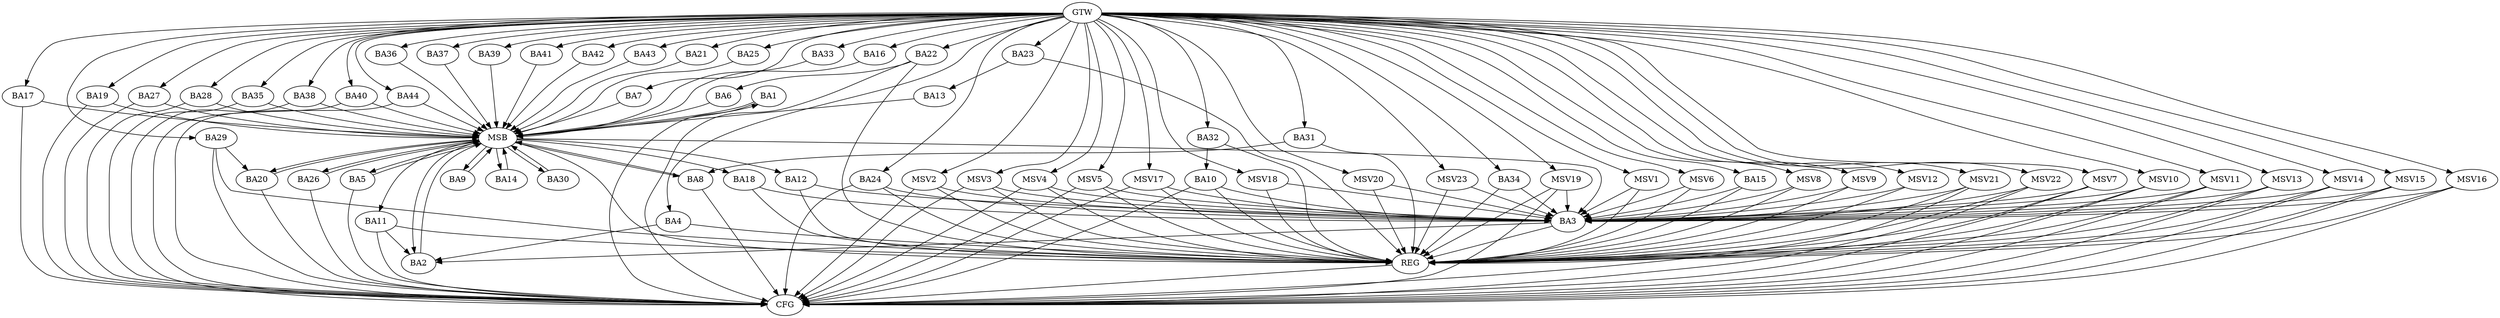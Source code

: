 strict digraph G {
  BA1 [ label="BA1" ];
  BA2 [ label="BA2" ];
  BA3 [ label="BA3" ];
  BA4 [ label="BA4" ];
  BA5 [ label="BA5" ];
  BA6 [ label="BA6" ];
  BA7 [ label="BA7" ];
  BA8 [ label="BA8" ];
  BA9 [ label="BA9" ];
  BA10 [ label="BA10" ];
  BA11 [ label="BA11" ];
  BA12 [ label="BA12" ];
  BA13 [ label="BA13" ];
  BA14 [ label="BA14" ];
  BA15 [ label="BA15" ];
  BA16 [ label="BA16" ];
  BA17 [ label="BA17" ];
  BA18 [ label="BA18" ];
  BA19 [ label="BA19" ];
  BA20 [ label="BA20" ];
  BA21 [ label="BA21" ];
  BA22 [ label="BA22" ];
  BA23 [ label="BA23" ];
  BA24 [ label="BA24" ];
  BA25 [ label="BA25" ];
  BA26 [ label="BA26" ];
  BA27 [ label="BA27" ];
  BA28 [ label="BA28" ];
  BA29 [ label="BA29" ];
  BA30 [ label="BA30" ];
  BA31 [ label="BA31" ];
  BA32 [ label="BA32" ];
  BA33 [ label="BA33" ];
  BA34 [ label="BA34" ];
  BA35 [ label="BA35" ];
  BA36 [ label="BA36" ];
  BA37 [ label="BA37" ];
  BA38 [ label="BA38" ];
  BA39 [ label="BA39" ];
  BA40 [ label="BA40" ];
  BA41 [ label="BA41" ];
  BA42 [ label="BA42" ];
  BA43 [ label="BA43" ];
  BA44 [ label="BA44" ];
  GTW [ label="GTW" ];
  REG [ label="REG" ];
  MSB [ label="MSB" ];
  CFG [ label="CFG" ];
  MSV1 [ label="MSV1" ];
  MSV2 [ label="MSV2" ];
  MSV3 [ label="MSV3" ];
  MSV4 [ label="MSV4" ];
  MSV5 [ label="MSV5" ];
  MSV6 [ label="MSV6" ];
  MSV7 [ label="MSV7" ];
  MSV8 [ label="MSV8" ];
  MSV9 [ label="MSV9" ];
  MSV10 [ label="MSV10" ];
  MSV11 [ label="MSV11" ];
  MSV12 [ label="MSV12" ];
  MSV13 [ label="MSV13" ];
  MSV14 [ label="MSV14" ];
  MSV15 [ label="MSV15" ];
  MSV16 [ label="MSV16" ];
  MSV17 [ label="MSV17" ];
  MSV18 [ label="MSV18" ];
  MSV19 [ label="MSV19" ];
  MSV20 [ label="MSV20" ];
  MSV21 [ label="MSV21" ];
  MSV22 [ label="MSV22" ];
  MSV23 [ label="MSV23" ];
  BA3 -> BA2;
  BA4 -> BA2;
  BA10 -> BA3;
  BA11 -> BA2;
  BA12 -> BA3;
  BA15 -> BA3;
  BA18 -> BA3;
  BA22 -> BA6;
  BA23 -> BA13;
  BA24 -> BA3;
  BA29 -> BA20;
  BA31 -> BA8;
  BA32 -> BA10;
  BA34 -> BA3;
  GTW -> BA4;
  GTW -> BA7;
  GTW -> BA15;
  GTW -> BA16;
  GTW -> BA17;
  GTW -> BA19;
  GTW -> BA21;
  GTW -> BA22;
  GTW -> BA23;
  GTW -> BA24;
  GTW -> BA25;
  GTW -> BA27;
  GTW -> BA28;
  GTW -> BA29;
  GTW -> BA31;
  GTW -> BA32;
  GTW -> BA33;
  GTW -> BA34;
  GTW -> BA35;
  GTW -> BA36;
  GTW -> BA37;
  GTW -> BA38;
  GTW -> BA39;
  GTW -> BA40;
  GTW -> BA41;
  GTW -> BA42;
  GTW -> BA43;
  GTW -> BA44;
  BA3 -> REG;
  BA4 -> REG;
  BA10 -> REG;
  BA11 -> REG;
  BA12 -> REG;
  BA15 -> REG;
  BA18 -> REG;
  BA22 -> REG;
  BA23 -> REG;
  BA24 -> REG;
  BA29 -> REG;
  BA31 -> REG;
  BA32 -> REG;
  BA34 -> REG;
  BA1 -> MSB;
  MSB -> BA2;
  MSB -> REG;
  BA2 -> MSB;
  MSB -> BA1;
  BA5 -> MSB;
  BA6 -> MSB;
  MSB -> BA3;
  BA7 -> MSB;
  BA8 -> MSB;
  BA9 -> MSB;
  BA13 -> MSB;
  MSB -> BA8;
  BA14 -> MSB;
  BA16 -> MSB;
  MSB -> BA9;
  BA17 -> MSB;
  BA19 -> MSB;
  BA20 -> MSB;
  MSB -> BA12;
  BA21 -> MSB;
  MSB -> BA18;
  BA25 -> MSB;
  MSB -> BA5;
  BA26 -> MSB;
  BA27 -> MSB;
  MSB -> BA14;
  BA28 -> MSB;
  BA30 -> MSB;
  BA33 -> MSB;
  BA35 -> MSB;
  BA36 -> MSB;
  BA37 -> MSB;
  BA38 -> MSB;
  BA39 -> MSB;
  BA40 -> MSB;
  MSB -> BA20;
  BA41 -> MSB;
  MSB -> BA26;
  BA42 -> MSB;
  MSB -> BA11;
  BA43 -> MSB;
  BA44 -> MSB;
  MSB -> BA30;
  BA24 -> CFG;
  BA10 -> CFG;
  BA11 -> CFG;
  BA20 -> CFG;
  BA19 -> CFG;
  BA26 -> CFG;
  BA40 -> CFG;
  BA35 -> CFG;
  BA28 -> CFG;
  BA8 -> CFG;
  BA38 -> CFG;
  BA44 -> CFG;
  BA17 -> CFG;
  BA29 -> CFG;
  BA22 -> CFG;
  BA5 -> CFG;
  BA27 -> CFG;
  BA1 -> CFG;
  REG -> CFG;
  MSV1 -> BA3;
  MSV2 -> BA3;
  MSV3 -> BA3;
  MSV4 -> BA3;
  MSV5 -> BA3;
  GTW -> MSV1;
  MSV1 -> REG;
  GTW -> MSV2;
  MSV2 -> REG;
  MSV2 -> CFG;
  GTW -> MSV3;
  MSV3 -> REG;
  MSV3 -> CFG;
  GTW -> MSV4;
  MSV4 -> REG;
  MSV4 -> CFG;
  GTW -> MSV5;
  MSV5 -> REG;
  MSV5 -> CFG;
  MSV6 -> BA3;
  MSV7 -> BA3;
  MSV8 -> BA3;
  GTW -> MSV6;
  MSV6 -> REG;
  GTW -> MSV7;
  MSV7 -> REG;
  MSV7 -> CFG;
  GTW -> MSV8;
  MSV8 -> REG;
  MSV9 -> BA3;
  GTW -> MSV9;
  MSV9 -> REG;
  MSV10 -> BA3;
  GTW -> MSV10;
  MSV10 -> REG;
  MSV10 -> CFG;
  MSV11 -> BA3;
  MSV12 -> BA3;
  GTW -> MSV11;
  MSV11 -> REG;
  MSV11 -> CFG;
  GTW -> MSV12;
  MSV12 -> REG;
  MSV13 -> BA3;
  GTW -> MSV13;
  MSV13 -> REG;
  MSV13 -> CFG;
  MSV14 -> BA3;
  MSV15 -> BA3;
  MSV16 -> BA3;
  MSV17 -> BA3;
  GTW -> MSV14;
  MSV14 -> REG;
  MSV14 -> CFG;
  GTW -> MSV15;
  MSV15 -> REG;
  MSV15 -> CFG;
  GTW -> MSV16;
  MSV16 -> REG;
  MSV16 -> CFG;
  GTW -> MSV17;
  MSV17 -> REG;
  MSV17 -> CFG;
  MSV18 -> BA3;
  GTW -> MSV18;
  MSV18 -> REG;
  MSV19 -> BA3;
  MSV20 -> BA3;
  GTW -> MSV19;
  MSV19 -> REG;
  MSV19 -> CFG;
  GTW -> MSV20;
  MSV20 -> REG;
  MSV21 -> BA3;
  MSV22 -> BA3;
  MSV23 -> BA3;
  GTW -> MSV21;
  MSV21 -> REG;
  MSV21 -> CFG;
  GTW -> MSV22;
  MSV22 -> REG;
  MSV22 -> CFG;
  GTW -> MSV23;
  MSV23 -> REG;
}
